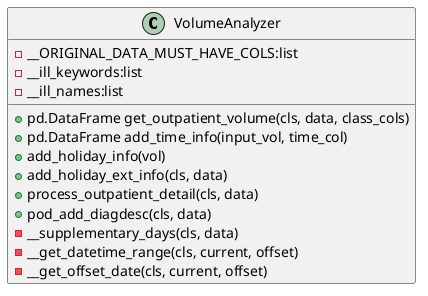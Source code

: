 @startuml

class VolumeAnalyzer{
{field}- __ORIGINAL_DATA_MUST_HAVE_COLS:list
- __ill_keywords:list
- __ill_names:list
{method}+ pd.DataFrame get_outpatient_volume(cls, data, class_cols)
+ pd.DataFrame add_time_info(input_vol, time_col)
+ add_holiday_info(vol)
+ add_holiday_ext_info(cls, data)
+ process_outpatient_detail(cls, data)
+ pod_add_diagdesc(cls, data)
- __supplementary_days(cls, data)
- __get_datetime_range(cls, current, offset)
- __get_offset_date(cls, current, offset)
}


@enduml